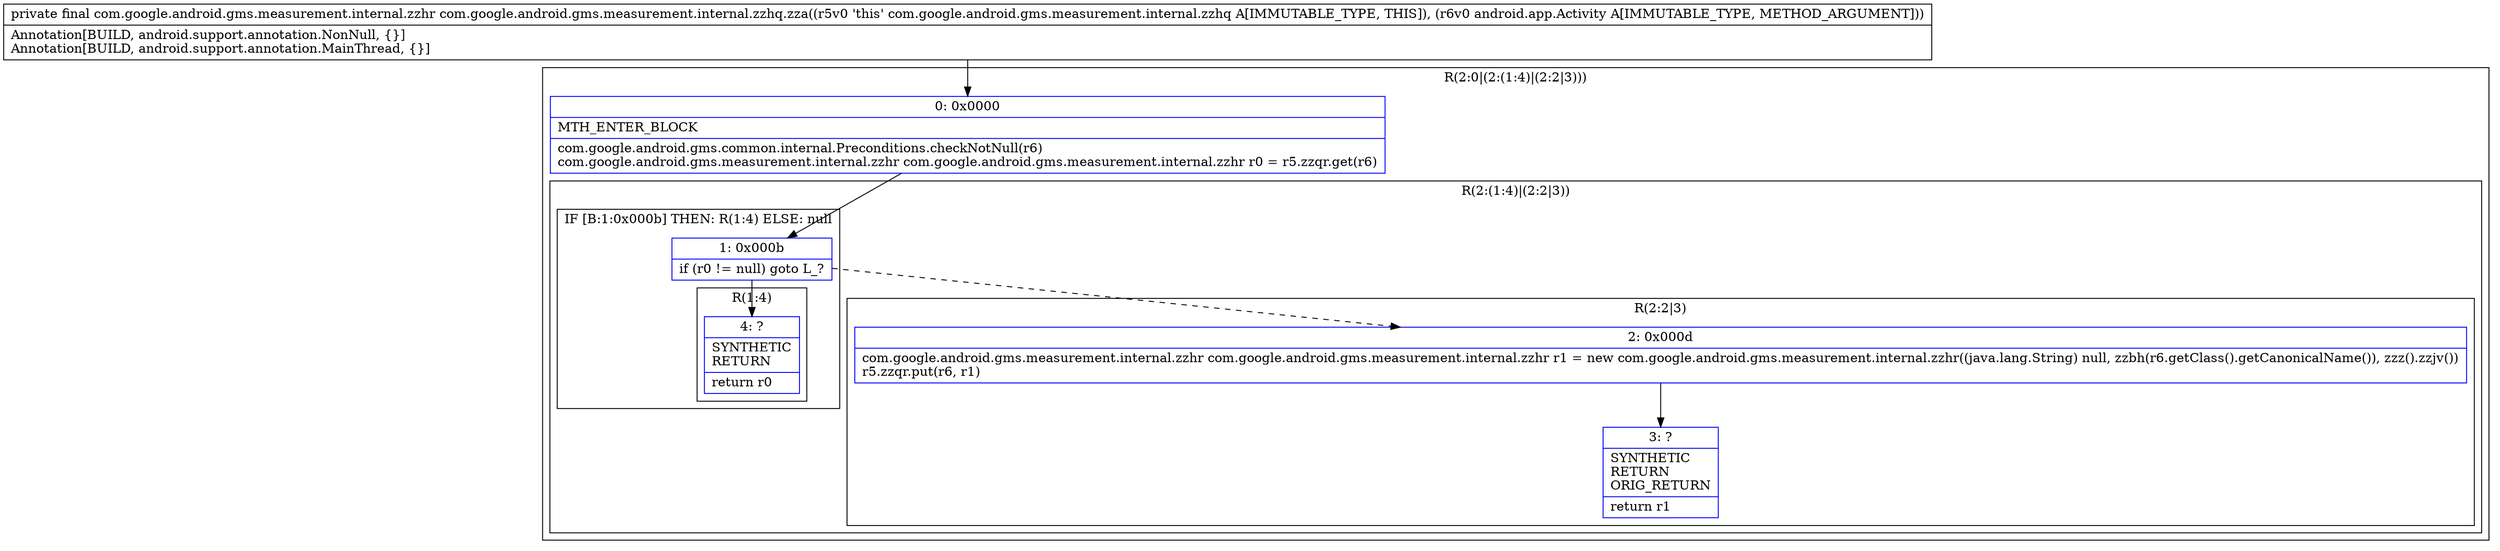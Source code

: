 digraph "CFG forcom.google.android.gms.measurement.internal.zzhq.zza(Landroid\/app\/Activity;)Lcom\/google\/android\/gms\/measurement\/internal\/zzhr;" {
subgraph cluster_Region_779188525 {
label = "R(2:0|(2:(1:4)|(2:2|3)))";
node [shape=record,color=blue];
Node_0 [shape=record,label="{0\:\ 0x0000|MTH_ENTER_BLOCK\l|com.google.android.gms.common.internal.Preconditions.checkNotNull(r6)\lcom.google.android.gms.measurement.internal.zzhr com.google.android.gms.measurement.internal.zzhr r0 = r5.zzqr.get(r6)\l}"];
subgraph cluster_Region_992582650 {
label = "R(2:(1:4)|(2:2|3))";
node [shape=record,color=blue];
subgraph cluster_IfRegion_601329857 {
label = "IF [B:1:0x000b] THEN: R(1:4) ELSE: null";
node [shape=record,color=blue];
Node_1 [shape=record,label="{1\:\ 0x000b|if (r0 != null) goto L_?\l}"];
subgraph cluster_Region_196345167 {
label = "R(1:4)";
node [shape=record,color=blue];
Node_4 [shape=record,label="{4\:\ ?|SYNTHETIC\lRETURN\l|return r0\l}"];
}
}
subgraph cluster_Region_2118012523 {
label = "R(2:2|3)";
node [shape=record,color=blue];
Node_2 [shape=record,label="{2\:\ 0x000d|com.google.android.gms.measurement.internal.zzhr com.google.android.gms.measurement.internal.zzhr r1 = new com.google.android.gms.measurement.internal.zzhr((java.lang.String) null, zzbh(r6.getClass().getCanonicalName()), zzz().zzjv())\lr5.zzqr.put(r6, r1)\l}"];
Node_3 [shape=record,label="{3\:\ ?|SYNTHETIC\lRETURN\lORIG_RETURN\l|return r1\l}"];
}
}
}
MethodNode[shape=record,label="{private final com.google.android.gms.measurement.internal.zzhr com.google.android.gms.measurement.internal.zzhq.zza((r5v0 'this' com.google.android.gms.measurement.internal.zzhq A[IMMUTABLE_TYPE, THIS]), (r6v0 android.app.Activity A[IMMUTABLE_TYPE, METHOD_ARGUMENT]))  | Annotation[BUILD, android.support.annotation.NonNull, \{\}]\lAnnotation[BUILD, android.support.annotation.MainThread, \{\}]\l}"];
MethodNode -> Node_0;
Node_0 -> Node_1;
Node_1 -> Node_2[style=dashed];
Node_1 -> Node_4;
Node_2 -> Node_3;
}

